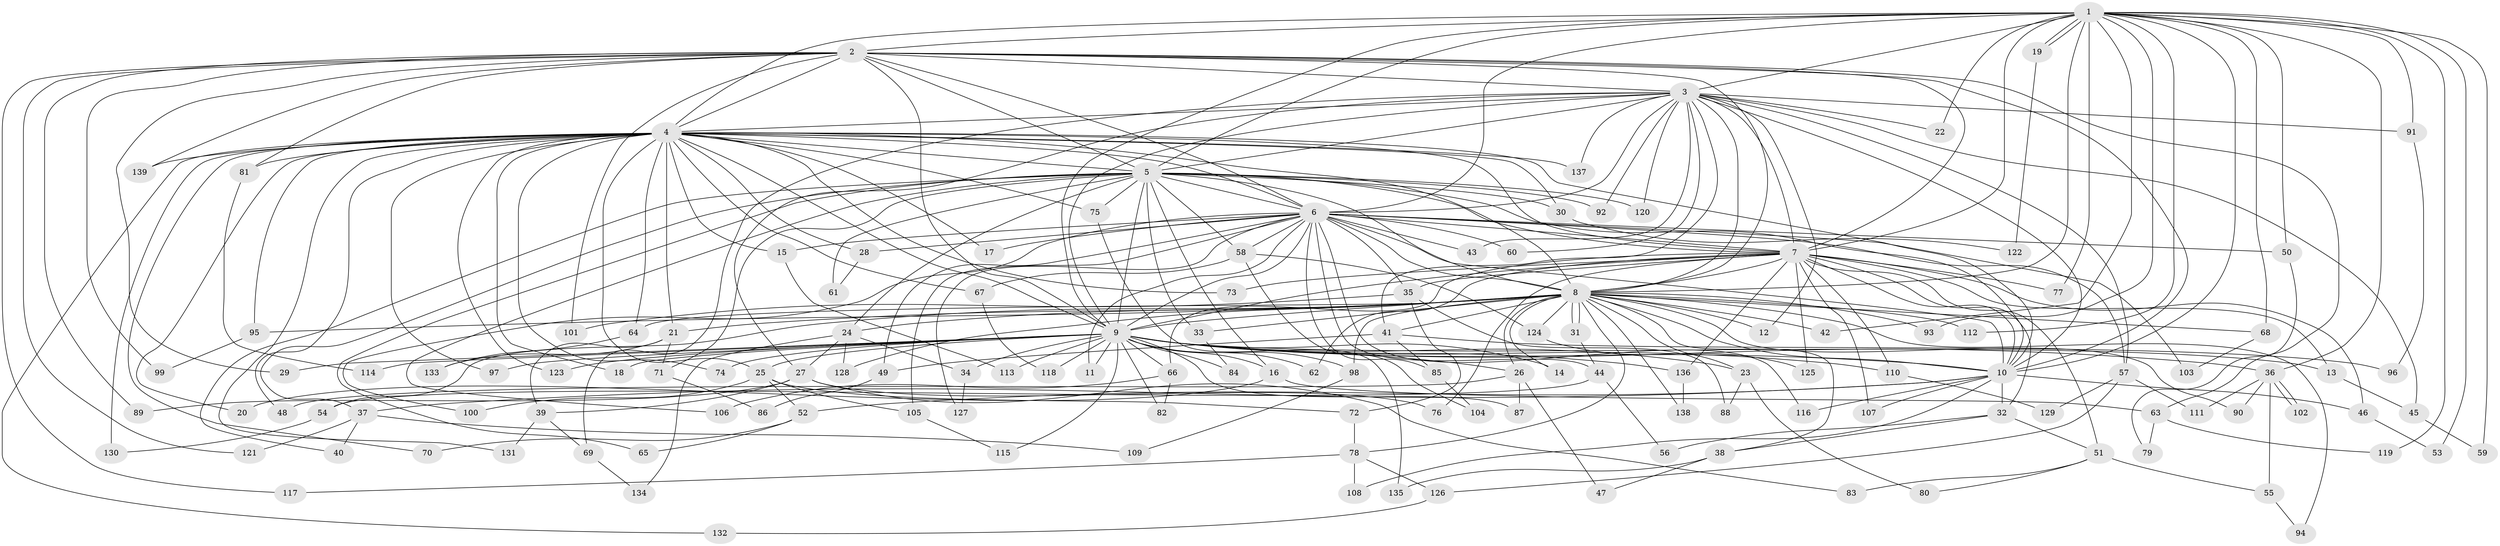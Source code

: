 // Generated by graph-tools (version 1.1) at 2025/49/03/09/25 03:49:28]
// undirected, 139 vertices, 303 edges
graph export_dot {
graph [start="1"]
  node [color=gray90,style=filled];
  1;
  2;
  3;
  4;
  5;
  6;
  7;
  8;
  9;
  10;
  11;
  12;
  13;
  14;
  15;
  16;
  17;
  18;
  19;
  20;
  21;
  22;
  23;
  24;
  25;
  26;
  27;
  28;
  29;
  30;
  31;
  32;
  33;
  34;
  35;
  36;
  37;
  38;
  39;
  40;
  41;
  42;
  43;
  44;
  45;
  46;
  47;
  48;
  49;
  50;
  51;
  52;
  53;
  54;
  55;
  56;
  57;
  58;
  59;
  60;
  61;
  62;
  63;
  64;
  65;
  66;
  67;
  68;
  69;
  70;
  71;
  72;
  73;
  74;
  75;
  76;
  77;
  78;
  79;
  80;
  81;
  82;
  83;
  84;
  85;
  86;
  87;
  88;
  89;
  90;
  91;
  92;
  93;
  94;
  95;
  96;
  97;
  98;
  99;
  100;
  101;
  102;
  103;
  104;
  105;
  106;
  107;
  108;
  109;
  110;
  111;
  112;
  113;
  114;
  115;
  116;
  117;
  118;
  119;
  120;
  121;
  122;
  123;
  124;
  125;
  126;
  127;
  128;
  129;
  130;
  131;
  132;
  133;
  134;
  135;
  136;
  137;
  138;
  139;
  1 -- 2;
  1 -- 3;
  1 -- 4;
  1 -- 5;
  1 -- 6;
  1 -- 7;
  1 -- 8;
  1 -- 9;
  1 -- 10;
  1 -- 19;
  1 -- 19;
  1 -- 22;
  1 -- 36;
  1 -- 42;
  1 -- 50;
  1 -- 53;
  1 -- 59;
  1 -- 68;
  1 -- 77;
  1 -- 91;
  1 -- 93;
  1 -- 112;
  1 -- 119;
  2 -- 3;
  2 -- 4;
  2 -- 5;
  2 -- 6;
  2 -- 7;
  2 -- 8;
  2 -- 9;
  2 -- 10;
  2 -- 29;
  2 -- 63;
  2 -- 81;
  2 -- 89;
  2 -- 99;
  2 -- 101;
  2 -- 117;
  2 -- 121;
  2 -- 139;
  3 -- 4;
  3 -- 5;
  3 -- 6;
  3 -- 7;
  3 -- 8;
  3 -- 9;
  3 -- 10;
  3 -- 12;
  3 -- 22;
  3 -- 27;
  3 -- 41;
  3 -- 43;
  3 -- 45;
  3 -- 57;
  3 -- 60;
  3 -- 69;
  3 -- 91;
  3 -- 92;
  3 -- 120;
  3 -- 137;
  4 -- 5;
  4 -- 6;
  4 -- 7;
  4 -- 8;
  4 -- 9;
  4 -- 10;
  4 -- 15;
  4 -- 17;
  4 -- 18;
  4 -- 20;
  4 -- 21;
  4 -- 25;
  4 -- 28;
  4 -- 30;
  4 -- 48;
  4 -- 64;
  4 -- 67;
  4 -- 70;
  4 -- 73;
  4 -- 74;
  4 -- 75;
  4 -- 81;
  4 -- 95;
  4 -- 97;
  4 -- 123;
  4 -- 130;
  4 -- 131;
  4 -- 132;
  4 -- 137;
  4 -- 139;
  5 -- 6;
  5 -- 7;
  5 -- 8;
  5 -- 9;
  5 -- 10;
  5 -- 16;
  5 -- 24;
  5 -- 30;
  5 -- 33;
  5 -- 37;
  5 -- 40;
  5 -- 58;
  5 -- 61;
  5 -- 65;
  5 -- 71;
  5 -- 75;
  5 -- 92;
  5 -- 106;
  5 -- 120;
  6 -- 7;
  6 -- 8;
  6 -- 9;
  6 -- 10;
  6 -- 11;
  6 -- 15;
  6 -- 17;
  6 -- 28;
  6 -- 35;
  6 -- 43;
  6 -- 44;
  6 -- 49;
  6 -- 50;
  6 -- 57;
  6 -- 58;
  6 -- 60;
  6 -- 85;
  6 -- 100;
  6 -- 103;
  6 -- 105;
  6 -- 116;
  6 -- 127;
  7 -- 8;
  7 -- 9;
  7 -- 10;
  7 -- 13;
  7 -- 32;
  7 -- 35;
  7 -- 46;
  7 -- 51;
  7 -- 62;
  7 -- 66;
  7 -- 73;
  7 -- 76;
  7 -- 77;
  7 -- 107;
  7 -- 110;
  7 -- 125;
  7 -- 136;
  8 -- 9;
  8 -- 10;
  8 -- 12;
  8 -- 14;
  8 -- 21;
  8 -- 23;
  8 -- 24;
  8 -- 26;
  8 -- 31;
  8 -- 31;
  8 -- 33;
  8 -- 38;
  8 -- 41;
  8 -- 42;
  8 -- 54;
  8 -- 64;
  8 -- 68;
  8 -- 78;
  8 -- 90;
  8 -- 93;
  8 -- 94;
  8 -- 95;
  8 -- 98;
  8 -- 112;
  8 -- 124;
  8 -- 128;
  8 -- 138;
  9 -- 10;
  9 -- 11;
  9 -- 13;
  9 -- 14;
  9 -- 16;
  9 -- 18;
  9 -- 23;
  9 -- 25;
  9 -- 26;
  9 -- 29;
  9 -- 34;
  9 -- 36;
  9 -- 62;
  9 -- 66;
  9 -- 74;
  9 -- 82;
  9 -- 84;
  9 -- 87;
  9 -- 97;
  9 -- 98;
  9 -- 110;
  9 -- 113;
  9 -- 114;
  9 -- 115;
  9 -- 118;
  9 -- 123;
  9 -- 136;
  10 -- 32;
  10 -- 37;
  10 -- 46;
  10 -- 52;
  10 -- 107;
  10 -- 108;
  10 -- 116;
  13 -- 45;
  15 -- 113;
  16 -- 20;
  16 -- 63;
  19 -- 122;
  21 -- 39;
  21 -- 71;
  21 -- 133;
  23 -- 80;
  23 -- 88;
  24 -- 27;
  24 -- 34;
  24 -- 128;
  24 -- 134;
  25 -- 52;
  25 -- 72;
  25 -- 100;
  25 -- 105;
  26 -- 47;
  26 -- 48;
  26 -- 87;
  27 -- 39;
  27 -- 76;
  27 -- 83;
  27 -- 89;
  28 -- 61;
  30 -- 122;
  31 -- 44;
  32 -- 38;
  32 -- 51;
  32 -- 56;
  33 -- 84;
  34 -- 127;
  35 -- 72;
  35 -- 88;
  35 -- 101;
  36 -- 55;
  36 -- 90;
  36 -- 102;
  36 -- 102;
  36 -- 111;
  37 -- 40;
  37 -- 109;
  37 -- 121;
  38 -- 47;
  38 -- 135;
  39 -- 69;
  39 -- 131;
  41 -- 49;
  41 -- 85;
  41 -- 96;
  44 -- 54;
  44 -- 56;
  45 -- 59;
  46 -- 53;
  49 -- 86;
  50 -- 79;
  51 -- 55;
  51 -- 80;
  51 -- 83;
  52 -- 65;
  52 -- 70;
  54 -- 130;
  55 -- 94;
  57 -- 111;
  57 -- 126;
  57 -- 129;
  58 -- 67;
  58 -- 104;
  58 -- 124;
  63 -- 79;
  63 -- 119;
  64 -- 133;
  66 -- 82;
  66 -- 106;
  67 -- 118;
  68 -- 103;
  69 -- 134;
  71 -- 86;
  72 -- 78;
  75 -- 135;
  78 -- 108;
  78 -- 117;
  78 -- 126;
  81 -- 114;
  85 -- 104;
  91 -- 96;
  95 -- 99;
  98 -- 109;
  105 -- 115;
  110 -- 129;
  124 -- 125;
  126 -- 132;
  136 -- 138;
}
